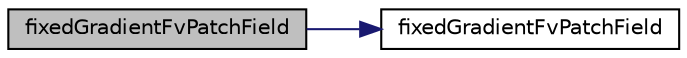 digraph "fixedGradientFvPatchField"
{
  bgcolor="transparent";
  edge [fontname="Helvetica",fontsize="10",labelfontname="Helvetica",labelfontsize="10"];
  node [fontname="Helvetica",fontsize="10",shape=record];
  rankdir="LR";
  Node4 [label="fixedGradientFvPatchField",height=0.2,width=0.4,color="black", fillcolor="grey75", style="filled", fontcolor="black"];
  Node4 -> Node5 [color="midnightblue",fontsize="10",style="solid",fontname="Helvetica"];
  Node5 [label="fixedGradientFvPatchField",height=0.2,width=0.4,color="black",URL="$a22777.html#abd89b7d93a8d8993267f5bca02453ea5",tooltip="Construct from patch and internal field. "];
}
